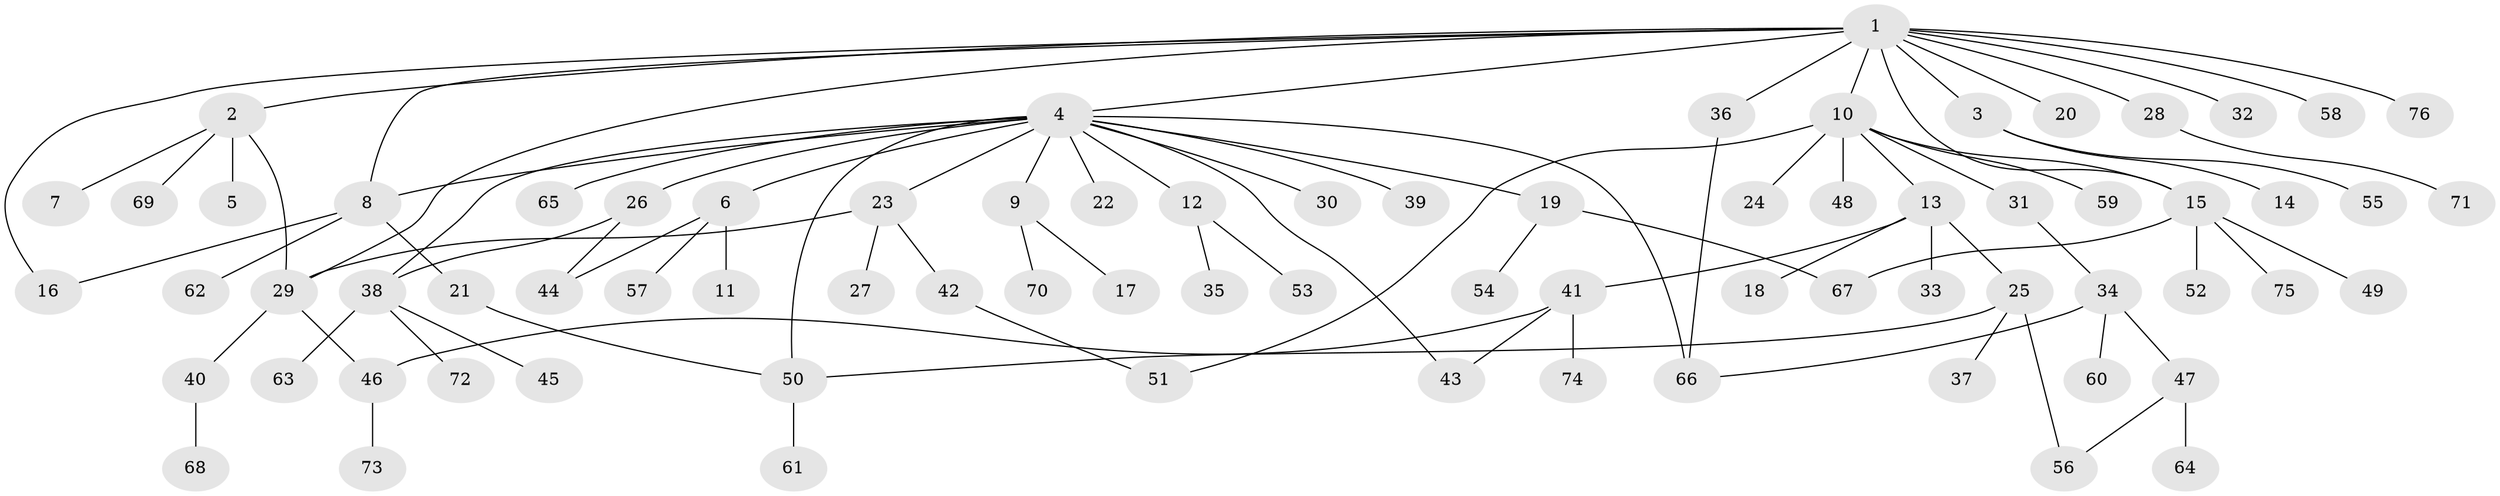 // coarse degree distribution, {10: 0.06666666666666667, 5: 0.06666666666666667, 2: 0.23333333333333334, 14: 0.03333333333333333, 1: 0.5666666666666667, 3: 0.03333333333333333}
// Generated by graph-tools (version 1.1) at 2025/18/03/04/25 18:18:17]
// undirected, 76 vertices, 91 edges
graph export_dot {
graph [start="1"]
  node [color=gray90,style=filled];
  1;
  2;
  3;
  4;
  5;
  6;
  7;
  8;
  9;
  10;
  11;
  12;
  13;
  14;
  15;
  16;
  17;
  18;
  19;
  20;
  21;
  22;
  23;
  24;
  25;
  26;
  27;
  28;
  29;
  30;
  31;
  32;
  33;
  34;
  35;
  36;
  37;
  38;
  39;
  40;
  41;
  42;
  43;
  44;
  45;
  46;
  47;
  48;
  49;
  50;
  51;
  52;
  53;
  54;
  55;
  56;
  57;
  58;
  59;
  60;
  61;
  62;
  63;
  64;
  65;
  66;
  67;
  68;
  69;
  70;
  71;
  72;
  73;
  74;
  75;
  76;
  1 -- 2;
  1 -- 3;
  1 -- 4;
  1 -- 8;
  1 -- 10;
  1 -- 15;
  1 -- 16;
  1 -- 20;
  1 -- 28;
  1 -- 29;
  1 -- 32;
  1 -- 36;
  1 -- 58;
  1 -- 76;
  2 -- 5;
  2 -- 7;
  2 -- 29;
  2 -- 69;
  3 -- 14;
  3 -- 55;
  4 -- 6;
  4 -- 8;
  4 -- 9;
  4 -- 12;
  4 -- 19;
  4 -- 22;
  4 -- 23;
  4 -- 26;
  4 -- 30;
  4 -- 38;
  4 -- 39;
  4 -- 43;
  4 -- 50;
  4 -- 65;
  4 -- 66;
  6 -- 11;
  6 -- 44;
  6 -- 57;
  8 -- 16;
  8 -- 21;
  8 -- 62;
  9 -- 17;
  9 -- 70;
  10 -- 13;
  10 -- 15;
  10 -- 24;
  10 -- 31;
  10 -- 48;
  10 -- 51;
  10 -- 59;
  12 -- 35;
  12 -- 53;
  13 -- 18;
  13 -- 25;
  13 -- 33;
  13 -- 41;
  15 -- 49;
  15 -- 52;
  15 -- 67;
  15 -- 75;
  19 -- 54;
  19 -- 67;
  21 -- 50;
  23 -- 27;
  23 -- 29;
  23 -- 42;
  25 -- 37;
  25 -- 50;
  25 -- 56;
  26 -- 38;
  26 -- 44;
  28 -- 71;
  29 -- 40;
  29 -- 46;
  31 -- 34;
  34 -- 47;
  34 -- 60;
  34 -- 66;
  36 -- 66;
  38 -- 45;
  38 -- 63;
  38 -- 72;
  40 -- 68;
  41 -- 43;
  41 -- 46;
  41 -- 74;
  42 -- 51;
  46 -- 73;
  47 -- 56;
  47 -- 64;
  50 -- 61;
}
